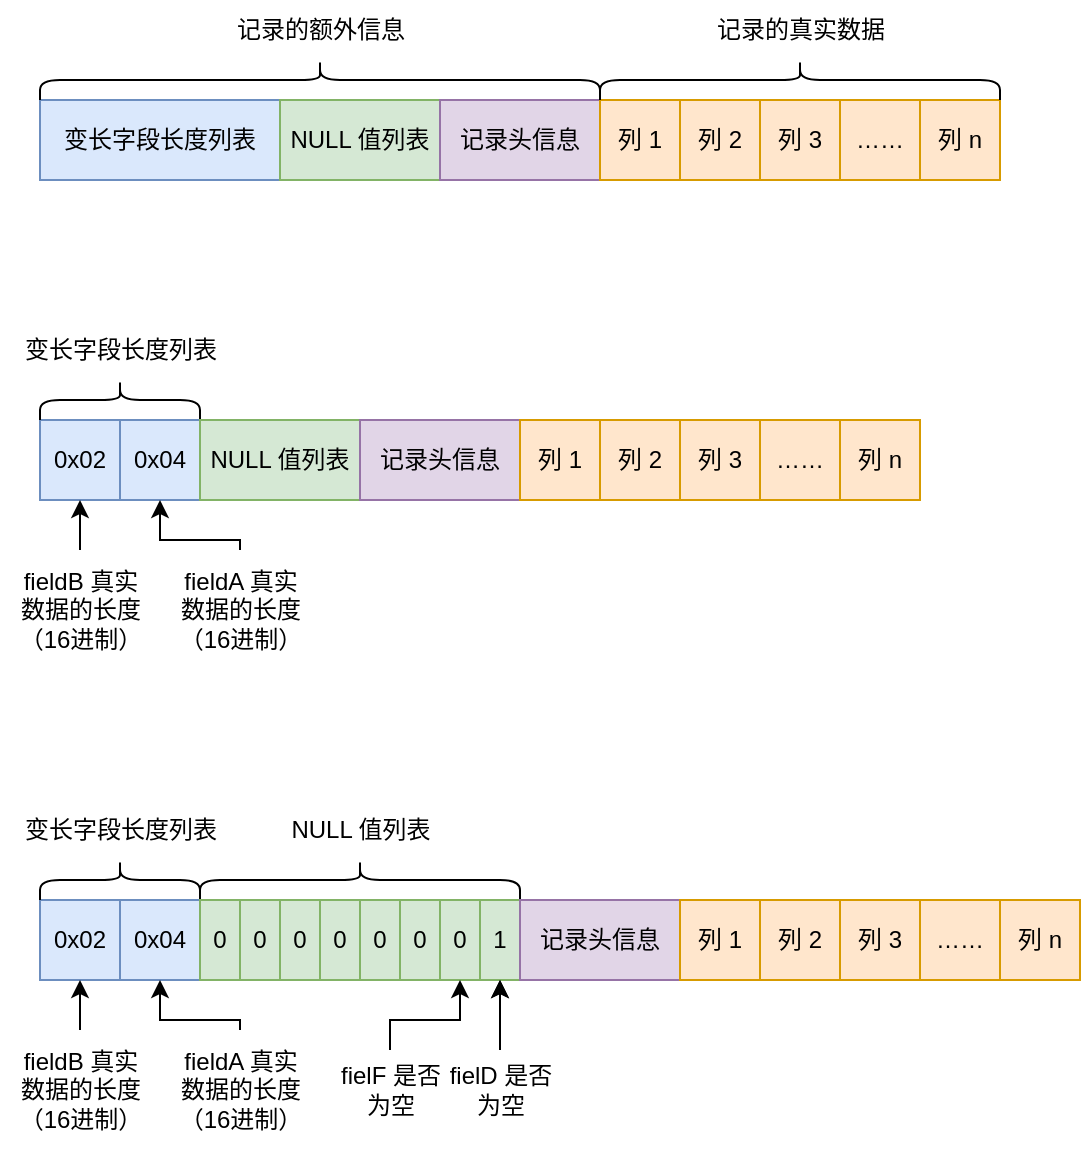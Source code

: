 <mxfile version="20.2.2" type="github">
  <diagram id="N4bOwAe9Zi8JfDciHe6O" name="第 1 页">
    <mxGraphModel dx="865" dy="456" grid="1" gridSize="10" guides="1" tooltips="1" connect="1" arrows="1" fold="1" page="1" pageScale="1" pageWidth="1000" pageHeight="1000" math="0" shadow="0">
      <root>
        <mxCell id="0" />
        <mxCell id="1" parent="0" />
        <mxCell id="BkGxyC-_64OBqONixvmE-1" value="变长字段长度列表" style="rounded=0;whiteSpace=wrap;html=1;fillColor=#dae8fc;strokeColor=#6c8ebf;" parent="1" vertex="1">
          <mxGeometry x="80" y="160" width="120" height="40" as="geometry" />
        </mxCell>
        <mxCell id="BkGxyC-_64OBqONixvmE-2" value="NULL 值列表" style="rounded=0;whiteSpace=wrap;html=1;fillColor=#d5e8d4;strokeColor=#82b366;" parent="1" vertex="1">
          <mxGeometry x="200" y="160" width="80" height="40" as="geometry" />
        </mxCell>
        <mxCell id="BkGxyC-_64OBqONixvmE-4" value="记录头信息" style="rounded=0;whiteSpace=wrap;html=1;fillColor=#e1d5e7;strokeColor=#9673a6;" parent="1" vertex="1">
          <mxGeometry x="280" y="160" width="80" height="40" as="geometry" />
        </mxCell>
        <mxCell id="BkGxyC-_64OBqONixvmE-5" value="列 1" style="rounded=0;whiteSpace=wrap;html=1;fillColor=#ffe6cc;strokeColor=#d79b00;" parent="1" vertex="1">
          <mxGeometry x="360" y="160" width="40" height="40" as="geometry" />
        </mxCell>
        <mxCell id="BkGxyC-_64OBqONixvmE-6" value="列 2" style="rounded=0;whiteSpace=wrap;html=1;fillColor=#ffe6cc;strokeColor=#d79b00;" parent="1" vertex="1">
          <mxGeometry x="400" y="160" width="40" height="40" as="geometry" />
        </mxCell>
        <mxCell id="BkGxyC-_64OBqONixvmE-7" value="列 3" style="rounded=0;whiteSpace=wrap;html=1;fillColor=#ffe6cc;strokeColor=#d79b00;" parent="1" vertex="1">
          <mxGeometry x="440" y="160" width="40" height="40" as="geometry" />
        </mxCell>
        <mxCell id="BkGxyC-_64OBqONixvmE-9" value="……" style="rounded=0;whiteSpace=wrap;html=1;fillColor=#ffe6cc;strokeColor=#d79b00;" parent="1" vertex="1">
          <mxGeometry x="480" y="160" width="40" height="40" as="geometry" />
        </mxCell>
        <mxCell id="BkGxyC-_64OBqONixvmE-10" value="列 n" style="rounded=0;whiteSpace=wrap;html=1;fillColor=#ffe6cc;strokeColor=#d79b00;" parent="1" vertex="1">
          <mxGeometry x="520" y="160" width="40" height="40" as="geometry" />
        </mxCell>
        <mxCell id="BkGxyC-_64OBqONixvmE-11" value="" style="shape=curlyBracket;whiteSpace=wrap;html=1;rounded=1;rotation=90;" parent="1" vertex="1">
          <mxGeometry x="210" y="10" width="20" height="280" as="geometry" />
        </mxCell>
        <mxCell id="BkGxyC-_64OBqONixvmE-12" value="" style="shape=curlyBracket;whiteSpace=wrap;html=1;rounded=1;rotation=90;" parent="1" vertex="1">
          <mxGeometry x="450" y="50" width="20" height="200" as="geometry" />
        </mxCell>
        <mxCell id="BkGxyC-_64OBqONixvmE-13" value="记录的额外信息" style="text;html=1;align=center;verticalAlign=middle;resizable=0;points=[];autosize=1;strokeColor=none;fillColor=none;" parent="1" vertex="1">
          <mxGeometry x="165" y="110" width="110" height="30" as="geometry" />
        </mxCell>
        <mxCell id="BkGxyC-_64OBqONixvmE-14" value="记录的真实数据" style="text;html=1;align=center;verticalAlign=middle;resizable=0;points=[];autosize=1;strokeColor=none;fillColor=none;" parent="1" vertex="1">
          <mxGeometry x="405" y="110" width="110" height="30" as="geometry" />
        </mxCell>
        <mxCell id="xwViMWFeCgPQ1yWY2f1J-14" value="0x02" style="rounded=0;whiteSpace=wrap;html=1;fillColor=#dae8fc;strokeColor=#6c8ebf;" vertex="1" parent="1">
          <mxGeometry x="80" y="560" width="40" height="40" as="geometry" />
        </mxCell>
        <mxCell id="xwViMWFeCgPQ1yWY2f1J-15" value="0x04" style="rounded=0;whiteSpace=wrap;html=1;fillColor=#dae8fc;strokeColor=#6c8ebf;" vertex="1" parent="1">
          <mxGeometry x="120" y="560" width="40" height="40" as="geometry" />
        </mxCell>
        <mxCell id="xwViMWFeCgPQ1yWY2f1J-23" value="" style="shape=curlyBracket;whiteSpace=wrap;html=1;rounded=1;rotation=90;" vertex="1" parent="1">
          <mxGeometry x="110" y="510" width="20" height="80" as="geometry" />
        </mxCell>
        <mxCell id="xwViMWFeCgPQ1yWY2f1J-24" value="&lt;span style=&quot;&quot;&gt;变长字段长度列表&lt;/span&gt;" style="text;html=1;align=center;verticalAlign=middle;resizable=0;points=[];autosize=1;strokeColor=none;fillColor=none;" vertex="1" parent="1">
          <mxGeometry x="60" y="510" width="120" height="30" as="geometry" />
        </mxCell>
        <mxCell id="xwViMWFeCgPQ1yWY2f1J-28" value="&lt;span style=&quot;&quot;&gt;NULL 值列表&lt;/span&gt;" style="text;html=1;align=center;verticalAlign=middle;resizable=0;points=[];autosize=1;strokeColor=none;fillColor=none;" vertex="1" parent="1">
          <mxGeometry x="195" y="510" width="90" height="30" as="geometry" />
        </mxCell>
        <mxCell id="xwViMWFeCgPQ1yWY2f1J-29" value="" style="shape=curlyBracket;whiteSpace=wrap;html=1;rounded=1;rotation=90;" vertex="1" parent="1">
          <mxGeometry x="230" y="470" width="20" height="160" as="geometry" />
        </mxCell>
        <mxCell id="xwViMWFeCgPQ1yWY2f1J-31" value="0" style="rounded=0;whiteSpace=wrap;html=1;fillColor=#d5e8d4;strokeColor=#82b366;" vertex="1" parent="1">
          <mxGeometry x="160" y="560" width="20" height="40" as="geometry" />
        </mxCell>
        <mxCell id="xwViMWFeCgPQ1yWY2f1J-32" value="0" style="rounded=0;whiteSpace=wrap;html=1;fillColor=#d5e8d4;strokeColor=#82b366;" vertex="1" parent="1">
          <mxGeometry x="180" y="560" width="20" height="40" as="geometry" />
        </mxCell>
        <mxCell id="xwViMWFeCgPQ1yWY2f1J-33" value="0" style="rounded=0;whiteSpace=wrap;html=1;fillColor=#d5e8d4;strokeColor=#82b366;" vertex="1" parent="1">
          <mxGeometry x="200" y="560" width="20" height="40" as="geometry" />
        </mxCell>
        <mxCell id="xwViMWFeCgPQ1yWY2f1J-34" value="0" style="rounded=0;whiteSpace=wrap;html=1;fillColor=#d5e8d4;strokeColor=#82b366;" vertex="1" parent="1">
          <mxGeometry x="220" y="560" width="20" height="40" as="geometry" />
        </mxCell>
        <mxCell id="xwViMWFeCgPQ1yWY2f1J-35" value="0" style="rounded=0;whiteSpace=wrap;html=1;fillColor=#d5e8d4;strokeColor=#82b366;" vertex="1" parent="1">
          <mxGeometry x="240" y="560" width="20" height="40" as="geometry" />
        </mxCell>
        <mxCell id="xwViMWFeCgPQ1yWY2f1J-36" value="0" style="rounded=0;whiteSpace=wrap;html=1;fillColor=#d5e8d4;strokeColor=#82b366;" vertex="1" parent="1">
          <mxGeometry x="260" y="560" width="20" height="40" as="geometry" />
        </mxCell>
        <mxCell id="xwViMWFeCgPQ1yWY2f1J-37" value="0" style="rounded=0;whiteSpace=wrap;html=1;fillColor=#d5e8d4;strokeColor=#82b366;" vertex="1" parent="1">
          <mxGeometry x="280" y="560" width="20" height="40" as="geometry" />
        </mxCell>
        <mxCell id="xwViMWFeCgPQ1yWY2f1J-38" value="1" style="rounded=0;whiteSpace=wrap;html=1;fillColor=#d5e8d4;strokeColor=#82b366;" vertex="1" parent="1">
          <mxGeometry x="300" y="560" width="20" height="40" as="geometry" />
        </mxCell>
        <mxCell id="xwViMWFeCgPQ1yWY2f1J-43" value="" style="edgeStyle=orthogonalEdgeStyle;rounded=0;orthogonalLoop=1;jettySize=auto;html=1;" edge="1" parent="1" source="xwViMWFeCgPQ1yWY2f1J-40" target="xwViMWFeCgPQ1yWY2f1J-38">
          <mxGeometry relative="1" as="geometry" />
        </mxCell>
        <mxCell id="xwViMWFeCgPQ1yWY2f1J-47" value="" style="edgeStyle=orthogonalEdgeStyle;rounded=0;orthogonalLoop=1;jettySize=auto;html=1;" edge="1" parent="1" source="xwViMWFeCgPQ1yWY2f1J-40" target="xwViMWFeCgPQ1yWY2f1J-38">
          <mxGeometry relative="1" as="geometry" />
        </mxCell>
        <mxCell id="xwViMWFeCgPQ1yWY2f1J-40" value="fielD 是否&lt;br&gt;为空" style="text;html=1;align=center;verticalAlign=middle;resizable=0;points=[];autosize=1;strokeColor=none;fillColor=none;" vertex="1" parent="1">
          <mxGeometry x="275" y="635" width="70" height="40" as="geometry" />
        </mxCell>
        <mxCell id="xwViMWFeCgPQ1yWY2f1J-93" style="edgeStyle=orthogonalEdgeStyle;rounded=0;orthogonalLoop=1;jettySize=auto;html=1;" edge="1" parent="1" source="xwViMWFeCgPQ1yWY2f1J-42" target="xwViMWFeCgPQ1yWY2f1J-37">
          <mxGeometry relative="1" as="geometry">
            <Array as="points">
              <mxPoint x="255" y="620" />
              <mxPoint x="290" y="620" />
            </Array>
          </mxGeometry>
        </mxCell>
        <mxCell id="xwViMWFeCgPQ1yWY2f1J-42" value="fielF 是否&lt;br&gt;为空" style="text;html=1;align=center;verticalAlign=middle;resizable=0;points=[];autosize=1;strokeColor=none;fillColor=none;" vertex="1" parent="1">
          <mxGeometry x="220" y="635" width="70" height="40" as="geometry" />
        </mxCell>
        <mxCell id="xwViMWFeCgPQ1yWY2f1J-48" value="记录头信息" style="rounded=0;whiteSpace=wrap;html=1;fillColor=#e1d5e7;strokeColor=#9673a6;" vertex="1" parent="1">
          <mxGeometry x="320" y="560" width="80" height="40" as="geometry" />
        </mxCell>
        <mxCell id="xwViMWFeCgPQ1yWY2f1J-49" value="列 1" style="rounded=0;whiteSpace=wrap;html=1;fillColor=#ffe6cc;strokeColor=#d79b00;" vertex="1" parent="1">
          <mxGeometry x="400" y="560" width="40" height="40" as="geometry" />
        </mxCell>
        <mxCell id="xwViMWFeCgPQ1yWY2f1J-50" value="列 2" style="rounded=0;whiteSpace=wrap;html=1;fillColor=#ffe6cc;strokeColor=#d79b00;" vertex="1" parent="1">
          <mxGeometry x="440" y="560" width="40" height="40" as="geometry" />
        </mxCell>
        <mxCell id="xwViMWFeCgPQ1yWY2f1J-51" value="列 3" style="rounded=0;whiteSpace=wrap;html=1;fillColor=#ffe6cc;strokeColor=#d79b00;" vertex="1" parent="1">
          <mxGeometry x="480" y="560" width="40" height="40" as="geometry" />
        </mxCell>
        <mxCell id="xwViMWFeCgPQ1yWY2f1J-52" value="……" style="rounded=0;whiteSpace=wrap;html=1;fillColor=#ffe6cc;strokeColor=#d79b00;" vertex="1" parent="1">
          <mxGeometry x="520" y="560" width="40" height="40" as="geometry" />
        </mxCell>
        <mxCell id="xwViMWFeCgPQ1yWY2f1J-53" value="列 n" style="rounded=0;whiteSpace=wrap;html=1;fillColor=#ffe6cc;strokeColor=#d79b00;" vertex="1" parent="1">
          <mxGeometry x="560" y="560" width="40" height="40" as="geometry" />
        </mxCell>
        <mxCell id="xwViMWFeCgPQ1yWY2f1J-63" style="edgeStyle=orthogonalEdgeStyle;rounded=0;orthogonalLoop=1;jettySize=auto;html=1;entryX=0.5;entryY=1;entryDx=0;entryDy=0;" edge="1" parent="1" source="xwViMWFeCgPQ1yWY2f1J-60" target="xwViMWFeCgPQ1yWY2f1J-15">
          <mxGeometry relative="1" as="geometry">
            <Array as="points">
              <mxPoint x="180" y="620" />
              <mxPoint x="140" y="620" />
            </Array>
          </mxGeometry>
        </mxCell>
        <mxCell id="xwViMWFeCgPQ1yWY2f1J-60" value="&lt;span style=&quot;&quot;&gt;fieldA 真实&lt;br&gt;数据的长度&lt;br&gt;（16进制）&lt;br&gt;&lt;/span&gt;" style="text;html=1;align=center;verticalAlign=middle;resizable=0;points=[];autosize=1;strokeColor=none;fillColor=none;" vertex="1" parent="1">
          <mxGeometry x="140" y="625" width="80" height="60" as="geometry" />
        </mxCell>
        <mxCell id="xwViMWFeCgPQ1yWY2f1J-62" style="edgeStyle=orthogonalEdgeStyle;rounded=0;orthogonalLoop=1;jettySize=auto;html=1;entryX=0.5;entryY=1;entryDx=0;entryDy=0;" edge="1" parent="1" source="xwViMWFeCgPQ1yWY2f1J-61" target="xwViMWFeCgPQ1yWY2f1J-14">
          <mxGeometry relative="1" as="geometry" />
        </mxCell>
        <mxCell id="xwViMWFeCgPQ1yWY2f1J-61" value="&lt;span style=&quot;&quot;&gt;fieldB 真实&lt;br&gt;数据的长度&lt;br&gt;（16进制）&lt;br&gt;&lt;/span&gt;" style="text;html=1;align=center;verticalAlign=middle;resizable=0;points=[];autosize=1;strokeColor=none;fillColor=none;" vertex="1" parent="1">
          <mxGeometry x="60" y="625" width="80" height="60" as="geometry" />
        </mxCell>
        <mxCell id="xwViMWFeCgPQ1yWY2f1J-78" value="0x02" style="rounded=0;whiteSpace=wrap;html=1;fillColor=#dae8fc;strokeColor=#6c8ebf;" vertex="1" parent="1">
          <mxGeometry x="80" y="320" width="40" height="40" as="geometry" />
        </mxCell>
        <mxCell id="xwViMWFeCgPQ1yWY2f1J-79" value="0x04" style="rounded=0;whiteSpace=wrap;html=1;fillColor=#dae8fc;strokeColor=#6c8ebf;" vertex="1" parent="1">
          <mxGeometry x="120" y="320" width="40" height="40" as="geometry" />
        </mxCell>
        <mxCell id="xwViMWFeCgPQ1yWY2f1J-80" value="" style="shape=curlyBracket;whiteSpace=wrap;html=1;rounded=1;rotation=90;" vertex="1" parent="1">
          <mxGeometry x="110" y="270" width="20" height="80" as="geometry" />
        </mxCell>
        <mxCell id="xwViMWFeCgPQ1yWY2f1J-81" value="&lt;span style=&quot;&quot;&gt;变长字段长度列表&lt;/span&gt;" style="text;html=1;align=center;verticalAlign=middle;resizable=0;points=[];autosize=1;strokeColor=none;fillColor=none;" vertex="1" parent="1">
          <mxGeometry x="60" y="270" width="120" height="30" as="geometry" />
        </mxCell>
        <mxCell id="xwViMWFeCgPQ1yWY2f1J-82" style="edgeStyle=orthogonalEdgeStyle;rounded=0;orthogonalLoop=1;jettySize=auto;html=1;entryX=0.5;entryY=1;entryDx=0;entryDy=0;" edge="1" parent="1" target="xwViMWFeCgPQ1yWY2f1J-79" source="xwViMWFeCgPQ1yWY2f1J-85">
          <mxGeometry relative="1" as="geometry">
            <mxPoint x="180" y="385.0" as="sourcePoint" />
            <Array as="points">
              <mxPoint x="180" y="380" />
              <mxPoint x="140" y="380" />
            </Array>
          </mxGeometry>
        </mxCell>
        <mxCell id="xwViMWFeCgPQ1yWY2f1J-83" style="edgeStyle=orthogonalEdgeStyle;rounded=0;orthogonalLoop=1;jettySize=auto;html=1;entryX=0.5;entryY=1;entryDx=0;entryDy=0;" edge="1" parent="1" source="xwViMWFeCgPQ1yWY2f1J-84" target="xwViMWFeCgPQ1yWY2f1J-78">
          <mxGeometry relative="1" as="geometry" />
        </mxCell>
        <mxCell id="xwViMWFeCgPQ1yWY2f1J-84" value="&lt;span style=&quot;&quot;&gt;fieldB 真实&lt;br&gt;数据的长度&lt;br&gt;（16进制）&lt;br&gt;&lt;/span&gt;" style="text;html=1;align=center;verticalAlign=middle;resizable=0;points=[];autosize=1;strokeColor=none;fillColor=none;" vertex="1" parent="1">
          <mxGeometry x="60" y="385" width="80" height="60" as="geometry" />
        </mxCell>
        <mxCell id="xwViMWFeCgPQ1yWY2f1J-85" value="&lt;span style=&quot;&quot;&gt;fieldA 真实&lt;br&gt;数据的长度&lt;br&gt;（16进制）&lt;br&gt;&lt;/span&gt;" style="text;html=1;align=center;verticalAlign=middle;resizable=0;points=[];autosize=1;strokeColor=none;fillColor=none;" vertex="1" parent="1">
          <mxGeometry x="140" y="385" width="80" height="60" as="geometry" />
        </mxCell>
        <mxCell id="xwViMWFeCgPQ1yWY2f1J-86" value="NULL 值列表" style="rounded=0;whiteSpace=wrap;html=1;fillColor=#d5e8d4;strokeColor=#82b366;" vertex="1" parent="1">
          <mxGeometry x="160" y="320" width="80" height="40" as="geometry" />
        </mxCell>
        <mxCell id="xwViMWFeCgPQ1yWY2f1J-87" value="记录头信息" style="rounded=0;whiteSpace=wrap;html=1;fillColor=#e1d5e7;strokeColor=#9673a6;" vertex="1" parent="1">
          <mxGeometry x="240" y="320" width="80" height="40" as="geometry" />
        </mxCell>
        <mxCell id="xwViMWFeCgPQ1yWY2f1J-88" value="列 1" style="rounded=0;whiteSpace=wrap;html=1;fillColor=#ffe6cc;strokeColor=#d79b00;" vertex="1" parent="1">
          <mxGeometry x="320" y="320" width="40" height="40" as="geometry" />
        </mxCell>
        <mxCell id="xwViMWFeCgPQ1yWY2f1J-89" value="列 2" style="rounded=0;whiteSpace=wrap;html=1;fillColor=#ffe6cc;strokeColor=#d79b00;" vertex="1" parent="1">
          <mxGeometry x="360" y="320" width="40" height="40" as="geometry" />
        </mxCell>
        <mxCell id="xwViMWFeCgPQ1yWY2f1J-90" value="列 3" style="rounded=0;whiteSpace=wrap;html=1;fillColor=#ffe6cc;strokeColor=#d79b00;" vertex="1" parent="1">
          <mxGeometry x="400" y="320" width="40" height="40" as="geometry" />
        </mxCell>
        <mxCell id="xwViMWFeCgPQ1yWY2f1J-91" value="……" style="rounded=0;whiteSpace=wrap;html=1;fillColor=#ffe6cc;strokeColor=#d79b00;" vertex="1" parent="1">
          <mxGeometry x="440" y="320" width="40" height="40" as="geometry" />
        </mxCell>
        <mxCell id="xwViMWFeCgPQ1yWY2f1J-92" value="列 n" style="rounded=0;whiteSpace=wrap;html=1;fillColor=#ffe6cc;strokeColor=#d79b00;" vertex="1" parent="1">
          <mxGeometry x="480" y="320" width="40" height="40" as="geometry" />
        </mxCell>
      </root>
    </mxGraphModel>
  </diagram>
</mxfile>

